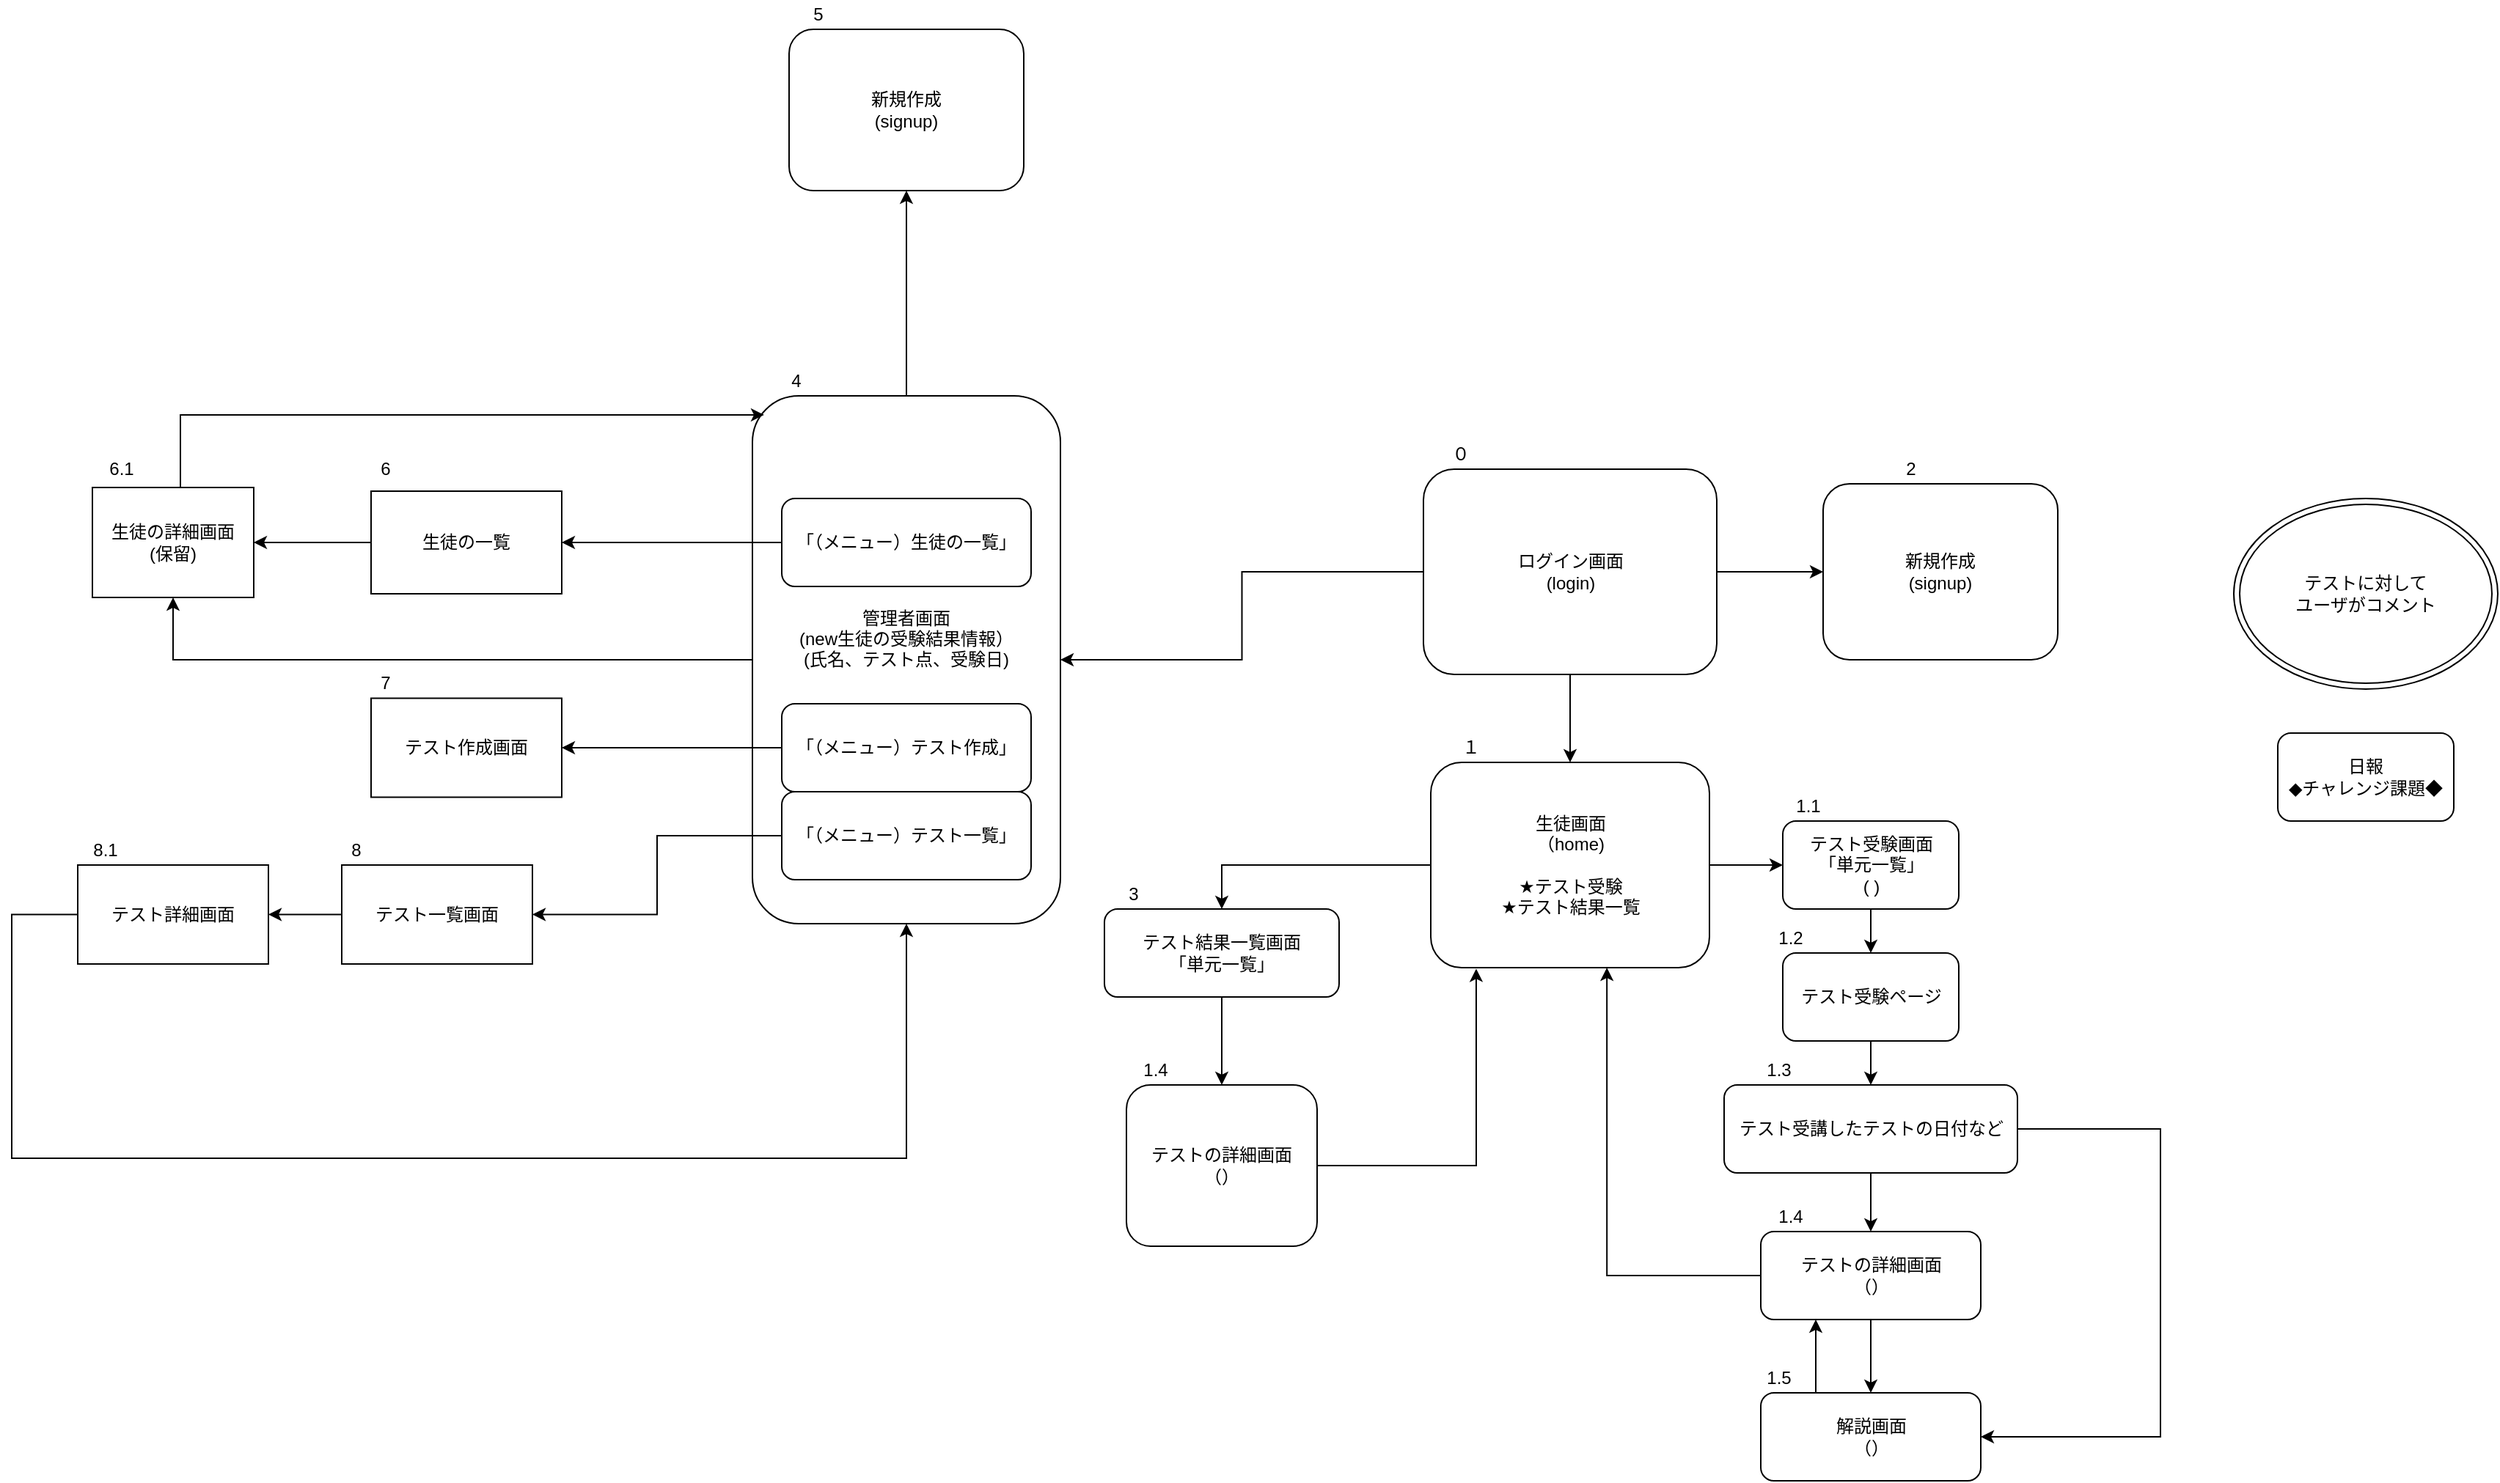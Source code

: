 <mxfile>
    <diagram id="yToAfvekMRyrqCyIG9Z1" name="ページ1">
        <mxGraphModel dx="1368" dy="1567" grid="1" gridSize="10" guides="1" tooltips="1" connect="1" arrows="1" fold="1" page="1" pageScale="1" pageWidth="827" pageHeight="1169" math="0" shadow="0">
            <root>
                <mxCell id="0"/>
                <mxCell id="1" parent="0"/>
                <mxCell id="87" style="edgeStyle=orthogonalEdgeStyle;rounded=0;orthogonalLoop=1;jettySize=auto;html=1;" parent="1" source="13" target="86" edge="1">
                    <mxGeometry relative="1" as="geometry"/>
                </mxCell>
                <mxCell id="91" style="edgeStyle=orthogonalEdgeStyle;rounded=0;orthogonalLoop=1;jettySize=auto;html=1;entryX=0.5;entryY=1;entryDx=0;entryDy=0;" parent="1" source="13" target="62" edge="1">
                    <mxGeometry relative="1" as="geometry">
                        <mxPoint x="-450" y="120" as="targetPoint"/>
                    </mxGeometry>
                </mxCell>
                <mxCell id="13" value="管理者画面&lt;br&gt;(new生徒の受験結果情報）&lt;br&gt;(氏名、テスト点、受験日)&lt;br&gt;&lt;br&gt;&lt;br&gt;" style="rounded=1;whiteSpace=wrap;html=1;" parent="1" vertex="1">
                    <mxGeometry x="-50" y="-60" width="210" height="360" as="geometry"/>
                </mxCell>
                <mxCell id="17" style="edgeStyle=orthogonalEdgeStyle;rounded=0;orthogonalLoop=1;jettySize=auto;html=1;" parent="1" source="8" target="13" edge="1">
                    <mxGeometry relative="1" as="geometry"/>
                </mxCell>
                <mxCell id="19" style="edgeStyle=orthogonalEdgeStyle;rounded=0;orthogonalLoop=1;jettySize=auto;html=1;entryX=0.5;entryY=0;entryDx=0;entryDy=0;" parent="1" source="8" target="16" edge="1">
                    <mxGeometry relative="1" as="geometry"/>
                </mxCell>
                <mxCell id="115" style="edgeStyle=orthogonalEdgeStyle;rounded=0;orthogonalLoop=1;jettySize=auto;html=1;entryX=0;entryY=0.5;entryDx=0;entryDy=0;" parent="1" source="8" target="112" edge="1">
                    <mxGeometry relative="1" as="geometry"/>
                </mxCell>
                <mxCell id="8" value="ログイン画面&lt;br&gt;(login)" style="rounded=1;whiteSpace=wrap;html=1;" parent="1" vertex="1">
                    <mxGeometry x="407.5" y="-10" width="200" height="140" as="geometry"/>
                </mxCell>
                <mxCell id="21" style="edgeStyle=orthogonalEdgeStyle;rounded=0;orthogonalLoop=1;jettySize=auto;html=1;entryX=0;entryY=0.5;entryDx=0;entryDy=0;" parent="1" source="16" target="23" edge="1">
                    <mxGeometry relative="1" as="geometry">
                        <mxPoint x="732.5" y="295.0" as="targetPoint"/>
                    </mxGeometry>
                </mxCell>
                <mxCell id="56" style="edgeStyle=orthogonalEdgeStyle;rounded=0;orthogonalLoop=1;jettySize=auto;html=1;entryX=0.5;entryY=0;entryDx=0;entryDy=0;" parent="1" source="16" target="40" edge="1">
                    <mxGeometry relative="1" as="geometry"/>
                </mxCell>
                <mxCell id="16" value="生徒画面&lt;br&gt;（home)&lt;br&gt;&lt;br&gt;★テスト受験&lt;br&gt;★テスト結果一覧&lt;br&gt;" style="rounded=1;whiteSpace=wrap;html=1;" parent="1" vertex="1">
                    <mxGeometry x="412.5" y="190" width="190" height="140" as="geometry"/>
                </mxCell>
                <mxCell id="27" style="edgeStyle=orthogonalEdgeStyle;rounded=0;orthogonalLoop=1;jettySize=auto;html=1;entryX=0.5;entryY=0;entryDx=0;entryDy=0;" parent="1" source="23" target="28" edge="1">
                    <mxGeometry relative="1" as="geometry">
                        <mxPoint x="762.5" y="330" as="targetPoint"/>
                    </mxGeometry>
                </mxCell>
                <mxCell id="23" value="テスト受験画面&lt;br&gt;「単元一覧」&lt;br&gt;( )&lt;span style=&quot;color: rgba(0 , 0 , 0 , 0) ; font-family: monospace ; font-size: 0px&quot;&gt;%3CmxGraphModel%3E%3Croot%3E%3CmxCell%20id%3D%220%22%2F%3E%3CmxCell%20id%3D%221%22%20parent%3D%220%22%2F%3E%3CmxCell%20id%3D%222%22%20value%3D%22%E3%83%86%E3%82%B9%E3%83%88%E5%8F%97%E9%A8%93%22%20style%3D%22text%3Bhtml%3D1%3BstrokeColor%3Dnone%3BfillColor%3Dnone%3Balign%3Dcenter%3BverticalAlign%3Dmiddle%3BwhiteSpace%3Dwrap%3Brounded%3D0%3BfontStyle%3D0%3BfontSize%3D12%3B%22%20vertex%3D%221%22%20parent%3D%221%22%3E%3CmxGeometry%20x%3D%22110%22%20y%3D%22280%22%20width%3D%2280%22%20height%3D%2260%22%20as%3D%22geometry%22%2F%3E%3C%2FmxCell%3E%3C%2Froot%3E%3C%2FmxGraphModel%3E&lt;/span&gt;" style="rounded=1;whiteSpace=wrap;html=1;" parent="1" vertex="1">
                    <mxGeometry x="652.5" y="230" width="120" height="60" as="geometry"/>
                </mxCell>
                <mxCell id="31" style="edgeStyle=orthogonalEdgeStyle;rounded=0;orthogonalLoop=1;jettySize=auto;html=1;" parent="1" source="28" target="30" edge="1">
                    <mxGeometry relative="1" as="geometry"/>
                </mxCell>
                <mxCell id="28" value="テスト受験ページ" style="rounded=1;whiteSpace=wrap;html=1;" parent="1" vertex="1">
                    <mxGeometry x="652.5" y="320" width="120" height="60" as="geometry"/>
                </mxCell>
                <mxCell id="34" style="edgeStyle=orthogonalEdgeStyle;rounded=0;orthogonalLoop=1;jettySize=auto;html=1;entryX=0.5;entryY=0;entryDx=0;entryDy=0;" parent="1" source="30" target="33" edge="1">
                    <mxGeometry relative="1" as="geometry"/>
                </mxCell>
                <mxCell id="116" style="edgeStyle=orthogonalEdgeStyle;rounded=0;orthogonalLoop=1;jettySize=auto;html=1;entryX=1;entryY=0.5;entryDx=0;entryDy=0;" edge="1" parent="1" source="30" target="92">
                    <mxGeometry relative="1" as="geometry">
                        <mxPoint x="910" y="660" as="targetPoint"/>
                        <Array as="points">
                            <mxPoint x="910" y="440"/>
                            <mxPoint x="910" y="650"/>
                        </Array>
                    </mxGeometry>
                </mxCell>
                <mxCell id="30" value="テスト受講したテストの日付など" style="rounded=1;whiteSpace=wrap;html=1;" parent="1" vertex="1">
                    <mxGeometry x="612.5" y="410" width="200" height="60" as="geometry"/>
                </mxCell>
                <mxCell id="59" style="edgeStyle=orthogonalEdgeStyle;rounded=0;orthogonalLoop=1;jettySize=auto;html=1;entryX=0.632;entryY=1;entryDx=0;entryDy=0;entryPerimeter=0;" parent="1" source="33" target="16" edge="1">
                    <mxGeometry relative="1" as="geometry"/>
                </mxCell>
                <mxCell id="93" style="edgeStyle=orthogonalEdgeStyle;rounded=0;orthogonalLoop=1;jettySize=auto;html=1;entryX=0.5;entryY=0;entryDx=0;entryDy=0;" parent="1" source="33" target="92" edge="1">
                    <mxGeometry relative="1" as="geometry"/>
                </mxCell>
                <mxCell id="33" value="テストの詳細画面&lt;br&gt;（）" style="rounded=1;whiteSpace=wrap;html=1;" parent="1" vertex="1">
                    <mxGeometry x="637.5" y="510" width="150" height="60" as="geometry"/>
                </mxCell>
                <mxCell id="57" style="edgeStyle=orthogonalEdgeStyle;rounded=0;orthogonalLoop=1;jettySize=auto;html=1;entryX=0.5;entryY=0;entryDx=0;entryDy=0;" parent="1" source="40" target="45" edge="1">
                    <mxGeometry relative="1" as="geometry"/>
                </mxCell>
                <mxCell id="40" value="テスト結果一覧画面&lt;br&gt;「単元一覧」" style="rounded=1;whiteSpace=wrap;html=1;" parent="1" vertex="1">
                    <mxGeometry x="190" y="290" width="160" height="60" as="geometry"/>
                </mxCell>
                <mxCell id="58" style="edgeStyle=orthogonalEdgeStyle;rounded=0;orthogonalLoop=1;jettySize=auto;html=1;entryX=0.163;entryY=1.005;entryDx=0;entryDy=0;entryPerimeter=0;" parent="1" source="45" target="16" edge="1">
                    <mxGeometry relative="1" as="geometry"/>
                </mxCell>
                <mxCell id="45" value="テストの詳細画面&lt;br&gt;（）" style="rounded=1;whiteSpace=wrap;html=1;" parent="1" vertex="1">
                    <mxGeometry x="205" y="410" width="130" height="110" as="geometry"/>
                </mxCell>
                <mxCell id="49" value="テストに対して&lt;br&gt;ユーザがコメント&lt;br&gt;" style="ellipse;shape=doubleEllipse;whiteSpace=wrap;html=1;" parent="1" vertex="1">
                    <mxGeometry x="960" y="10" width="180" height="130" as="geometry"/>
                </mxCell>
                <mxCell id="51" value="日報&lt;br&gt;◆チャレンジ課題◆" style="rounded=1;whiteSpace=wrap;html=1;" parent="1" vertex="1">
                    <mxGeometry x="990" y="170" width="120" height="60" as="geometry"/>
                </mxCell>
                <mxCell id="84" style="edgeStyle=orthogonalEdgeStyle;rounded=0;orthogonalLoop=1;jettySize=auto;html=1;entryX=0.038;entryY=0.036;entryDx=0;entryDy=0;entryPerimeter=0;" parent="1" source="62" target="13" edge="1">
                    <mxGeometry relative="1" as="geometry">
                        <Array as="points">
                            <mxPoint x="-440" y="-47"/>
                        </Array>
                    </mxGeometry>
                </mxCell>
                <mxCell id="62" value="生徒の詳細画面&lt;br&gt;(保留)" style="rounded=0;whiteSpace=wrap;html=1;" parent="1" vertex="1">
                    <mxGeometry x="-500" y="2.5" width="110" height="75" as="geometry"/>
                </mxCell>
                <mxCell id="82" style="edgeStyle=orthogonalEdgeStyle;rounded=0;orthogonalLoop=1;jettySize=auto;html=1;" parent="1" source="66" target="80" edge="1">
                    <mxGeometry relative="1" as="geometry"/>
                </mxCell>
                <mxCell id="66" value="「（メニュー）生徒の一覧」" style="rounded=1;whiteSpace=wrap;html=1;" parent="1" vertex="1">
                    <mxGeometry x="-30" y="10" width="170" height="60" as="geometry"/>
                </mxCell>
                <mxCell id="72" style="edgeStyle=orthogonalEdgeStyle;rounded=0;orthogonalLoop=1;jettySize=auto;html=1;entryX=1;entryY=0.5;entryDx=0;entryDy=0;" parent="1" source="70" target="71" edge="1">
                    <mxGeometry relative="1" as="geometry"/>
                </mxCell>
                <mxCell id="70" value="「（メニュー）テスト作成」" style="rounded=1;whiteSpace=wrap;html=1;" parent="1" vertex="1">
                    <mxGeometry x="-30" y="150" width="170" height="60" as="geometry"/>
                </mxCell>
                <mxCell id="71" value="テスト作成画面" style="rounded=0;whiteSpace=wrap;html=1;" parent="1" vertex="1">
                    <mxGeometry x="-310" y="146.25" width="130" height="67.5" as="geometry"/>
                </mxCell>
                <mxCell id="73" value="テスト一覧画面" style="rounded=0;whiteSpace=wrap;html=1;" parent="1" vertex="1">
                    <mxGeometry x="-330" y="260" width="130" height="67.5" as="geometry"/>
                </mxCell>
                <mxCell id="75" style="edgeStyle=orthogonalEdgeStyle;rounded=0;orthogonalLoop=1;jettySize=auto;html=1;entryX=1;entryY=0.5;entryDx=0;entryDy=0;" parent="1" source="74" target="73" edge="1">
                    <mxGeometry relative="1" as="geometry"/>
                </mxCell>
                <mxCell id="74" value="「（メニュー）テスト一覧」" style="rounded=1;whiteSpace=wrap;html=1;" parent="1" vertex="1">
                    <mxGeometry x="-30" y="210" width="170" height="60" as="geometry"/>
                </mxCell>
                <mxCell id="79" style="edgeStyle=orthogonalEdgeStyle;rounded=0;orthogonalLoop=1;jettySize=auto;html=1;entryX=0.5;entryY=1;entryDx=0;entryDy=0;" parent="1" source="76" target="13" edge="1">
                    <mxGeometry relative="1" as="geometry">
                        <mxPoint x="-540" y="490" as="targetPoint"/>
                        <Array as="points">
                            <mxPoint x="-555" y="460"/>
                            <mxPoint x="55" y="460"/>
                        </Array>
                    </mxGeometry>
                </mxCell>
                <mxCell id="83" style="edgeStyle=orthogonalEdgeStyle;rounded=0;orthogonalLoop=1;jettySize=auto;html=1;entryX=1;entryY=0.5;entryDx=0;entryDy=0;" parent="1" source="80" target="62" edge="1">
                    <mxGeometry relative="1" as="geometry"/>
                </mxCell>
                <mxCell id="80" value="生徒の一覧" style="rounded=0;whiteSpace=wrap;html=1;" parent="1" vertex="1">
                    <mxGeometry x="-310" y="5" width="130" height="70" as="geometry"/>
                </mxCell>
                <mxCell id="86" value="新規作成&lt;br&gt;(signup)" style="rounded=1;whiteSpace=wrap;html=1;" parent="1" vertex="1">
                    <mxGeometry x="-25" y="-310" width="160" height="110" as="geometry"/>
                </mxCell>
                <mxCell id="88" value="１" style="text;html=1;strokeColor=none;fillColor=none;align=center;verticalAlign=middle;whiteSpace=wrap;rounded=0;" parent="1" vertex="1">
                    <mxGeometry x="420" y="170" width="40" height="20" as="geometry"/>
                </mxCell>
                <mxCell id="89" value="０" style="text;html=1;strokeColor=none;fillColor=none;align=center;verticalAlign=middle;whiteSpace=wrap;rounded=0;" parent="1" vertex="1">
                    <mxGeometry x="412.5" y="-30" width="40" height="20" as="geometry"/>
                </mxCell>
                <mxCell id="76" value="テスト詳細画面&lt;br&gt;" style="rounded=0;whiteSpace=wrap;html=1;" parent="1" vertex="1">
                    <mxGeometry x="-510" y="260" width="130" height="67.5" as="geometry"/>
                </mxCell>
                <mxCell id="90" style="edgeStyle=orthogonalEdgeStyle;rounded=0;orthogonalLoop=1;jettySize=auto;html=1;" parent="1" source="73" target="76" edge="1">
                    <mxGeometry relative="1" as="geometry">
                        <mxPoint x="-330.0" y="293.833" as="sourcePoint"/>
                        <mxPoint x="-490" y="293.75" as="targetPoint"/>
                    </mxGeometry>
                </mxCell>
                <mxCell id="92" value="解説画面&lt;br&gt;（）" style="rounded=1;whiteSpace=wrap;html=1;" parent="1" vertex="1">
                    <mxGeometry x="637.5" y="620" width="150" height="60" as="geometry"/>
                </mxCell>
                <mxCell id="94" value="" style="endArrow=classic;html=1;exitX=0.25;exitY=0;exitDx=0;exitDy=0;entryX=0.25;entryY=1;entryDx=0;entryDy=0;" parent="1" source="92" target="33" edge="1">
                    <mxGeometry width="50" height="50" relative="1" as="geometry">
                        <mxPoint x="590" y="550" as="sourcePoint"/>
                        <mxPoint x="640" y="500" as="targetPoint"/>
                    </mxGeometry>
                </mxCell>
                <mxCell id="95" value="1.1" style="text;html=1;strokeColor=none;fillColor=none;align=center;verticalAlign=middle;whiteSpace=wrap;rounded=0;" parent="1" vertex="1">
                    <mxGeometry x="650" y="210" width="40" height="20" as="geometry"/>
                </mxCell>
                <mxCell id="96" value="1.2" style="text;html=1;strokeColor=none;fillColor=none;align=center;verticalAlign=middle;whiteSpace=wrap;rounded=0;" parent="1" vertex="1">
                    <mxGeometry x="637.5" y="300" width="40" height="20" as="geometry"/>
                </mxCell>
                <mxCell id="97" value="1.3" style="text;html=1;strokeColor=none;fillColor=none;align=center;verticalAlign=middle;whiteSpace=wrap;rounded=0;" parent="1" vertex="1">
                    <mxGeometry x="630" y="390" width="40" height="20" as="geometry"/>
                </mxCell>
                <mxCell id="98" value="1.4" style="text;html=1;strokeColor=none;fillColor=none;align=center;verticalAlign=middle;whiteSpace=wrap;rounded=0;" parent="1" vertex="1">
                    <mxGeometry x="637.5" y="490" width="40" height="20" as="geometry"/>
                </mxCell>
                <mxCell id="99" value="1.5" style="text;html=1;strokeColor=none;fillColor=none;align=center;verticalAlign=middle;whiteSpace=wrap;rounded=0;" parent="1" vertex="1">
                    <mxGeometry x="630" y="600" width="40" height="20" as="geometry"/>
                </mxCell>
                <mxCell id="101" value="3" style="text;html=1;strokeColor=none;fillColor=none;align=center;verticalAlign=middle;whiteSpace=wrap;rounded=0;" parent="1" vertex="1">
                    <mxGeometry x="190" y="270" width="40" height="20" as="geometry"/>
                </mxCell>
                <mxCell id="102" value="1.4" style="text;html=1;strokeColor=none;fillColor=none;align=center;verticalAlign=middle;whiteSpace=wrap;rounded=0;" parent="1" vertex="1">
                    <mxGeometry x="205" y="390" width="40" height="20" as="geometry"/>
                </mxCell>
                <mxCell id="103" value="4" style="text;html=1;strokeColor=none;fillColor=none;align=center;verticalAlign=middle;whiteSpace=wrap;rounded=0;" parent="1" vertex="1">
                    <mxGeometry x="-40" y="-80" width="40" height="20" as="geometry"/>
                </mxCell>
                <mxCell id="105" value="5" style="text;html=1;strokeColor=none;fillColor=none;align=center;verticalAlign=middle;whiteSpace=wrap;rounded=0;" parent="1" vertex="1">
                    <mxGeometry x="-25" y="-330" width="40" height="20" as="geometry"/>
                </mxCell>
                <mxCell id="106" value="6" style="text;html=1;strokeColor=none;fillColor=none;align=center;verticalAlign=middle;whiteSpace=wrap;rounded=0;" parent="1" vertex="1">
                    <mxGeometry x="-320" y="-20" width="40" height="20" as="geometry"/>
                </mxCell>
                <mxCell id="107" value="6.1" style="text;html=1;strokeColor=none;fillColor=none;align=center;verticalAlign=middle;whiteSpace=wrap;rounded=0;" parent="1" vertex="1">
                    <mxGeometry x="-500" y="-20" width="40" height="20" as="geometry"/>
                </mxCell>
                <mxCell id="108" value="7" style="text;html=1;strokeColor=none;fillColor=none;align=center;verticalAlign=middle;whiteSpace=wrap;rounded=0;" parent="1" vertex="1">
                    <mxGeometry x="-320" y="126.25" width="40" height="20" as="geometry"/>
                </mxCell>
                <mxCell id="109" value="8" style="text;html=1;strokeColor=none;fillColor=none;align=center;verticalAlign=middle;whiteSpace=wrap;rounded=0;" parent="1" vertex="1">
                    <mxGeometry x="-340" y="240" width="40" height="20" as="geometry"/>
                </mxCell>
                <mxCell id="110" value="8.1&lt;br&gt;" style="text;html=1;strokeColor=none;fillColor=none;align=center;verticalAlign=middle;whiteSpace=wrap;rounded=0;" parent="1" vertex="1">
                    <mxGeometry x="-511" y="240" width="40" height="20" as="geometry"/>
                </mxCell>
                <mxCell id="112" value="新規作成&lt;br&gt;(signup)" style="rounded=1;whiteSpace=wrap;html=1;" parent="1" vertex="1">
                    <mxGeometry x="680" width="160" height="120" as="geometry"/>
                </mxCell>
                <mxCell id="113" value="2" style="text;html=1;strokeColor=none;fillColor=none;align=center;verticalAlign=middle;whiteSpace=wrap;rounded=0;" parent="1" vertex="1">
                    <mxGeometry x="720" y="-20" width="40" height="20" as="geometry"/>
                </mxCell>
            </root>
        </mxGraphModel>
    </diagram>
</mxfile>